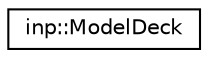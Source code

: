 digraph "Graphical Class Hierarchy"
{
  edge [fontname="Helvetica",fontsize="10",labelfontname="Helvetica",labelfontsize="10"];
  node [fontname="Helvetica",fontsize="10",shape=record];
  rankdir="LR";
  Node0 [label="inp::ModelDeck",height=0.2,width=0.4,color="black", fillcolor="white", style="filled",URL="$structinp_1_1ModelDeck.html",tooltip="Structure to read and store model related input data. "];
}
